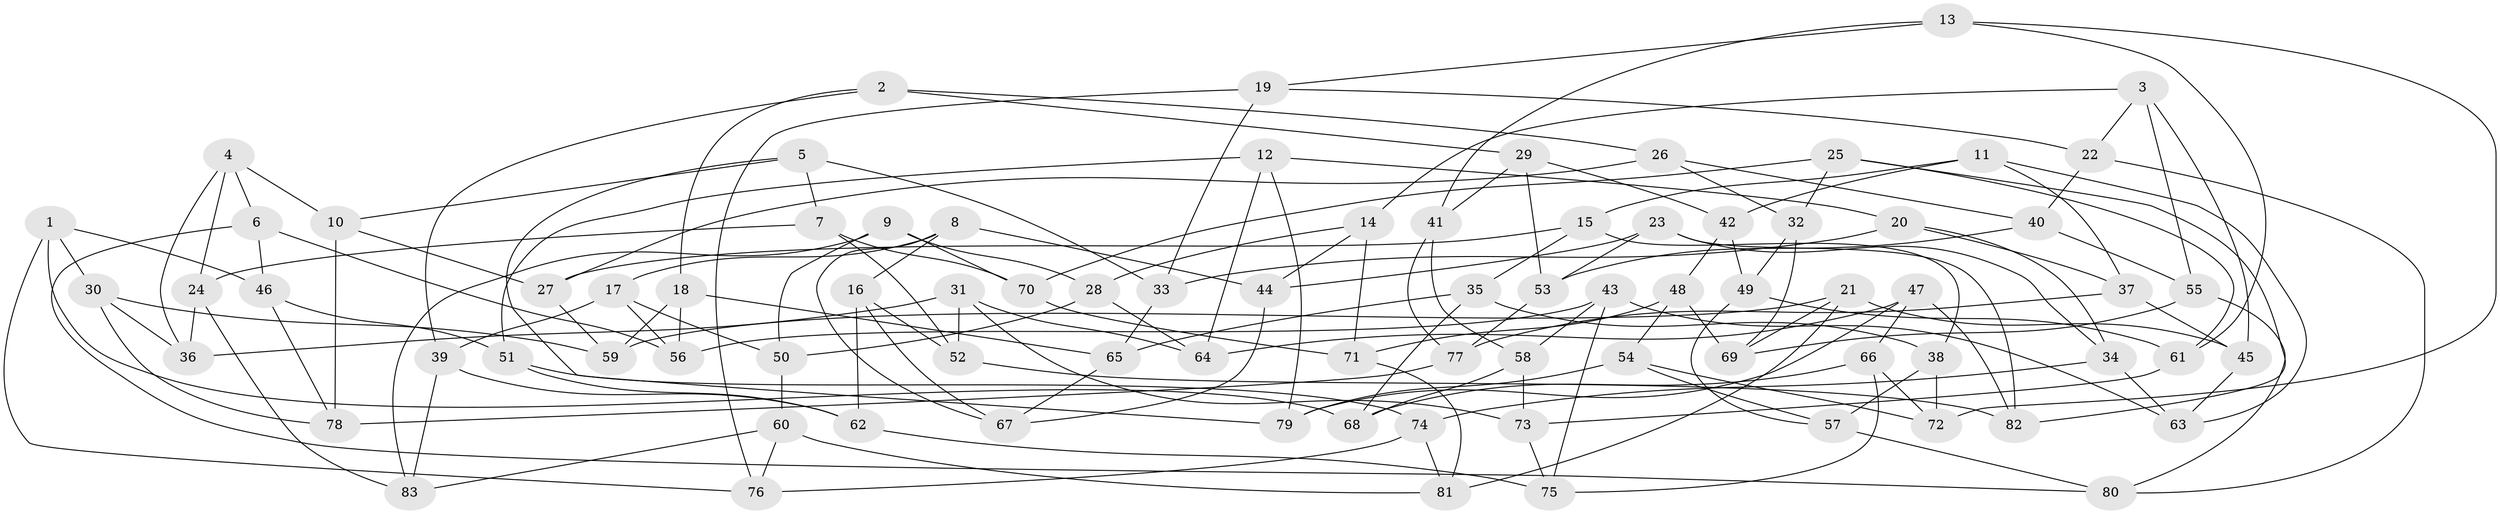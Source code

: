 // Generated by graph-tools (version 1.1) at 2025/50/03/09/25 03:50:45]
// undirected, 83 vertices, 166 edges
graph export_dot {
graph [start="1"]
  node [color=gray90,style=filled];
  1;
  2;
  3;
  4;
  5;
  6;
  7;
  8;
  9;
  10;
  11;
  12;
  13;
  14;
  15;
  16;
  17;
  18;
  19;
  20;
  21;
  22;
  23;
  24;
  25;
  26;
  27;
  28;
  29;
  30;
  31;
  32;
  33;
  34;
  35;
  36;
  37;
  38;
  39;
  40;
  41;
  42;
  43;
  44;
  45;
  46;
  47;
  48;
  49;
  50;
  51;
  52;
  53;
  54;
  55;
  56;
  57;
  58;
  59;
  60;
  61;
  62;
  63;
  64;
  65;
  66;
  67;
  68;
  69;
  70;
  71;
  72;
  73;
  74;
  75;
  76;
  77;
  78;
  79;
  80;
  81;
  82;
  83;
  1 -- 46;
  1 -- 30;
  1 -- 68;
  1 -- 76;
  2 -- 26;
  2 -- 29;
  2 -- 18;
  2 -- 39;
  3 -- 14;
  3 -- 55;
  3 -- 45;
  3 -- 22;
  4 -- 36;
  4 -- 6;
  4 -- 10;
  4 -- 24;
  5 -- 10;
  5 -- 7;
  5 -- 33;
  5 -- 79;
  6 -- 46;
  6 -- 56;
  6 -- 80;
  7 -- 24;
  7 -- 52;
  7 -- 70;
  8 -- 16;
  8 -- 44;
  8 -- 67;
  8 -- 17;
  9 -- 50;
  9 -- 83;
  9 -- 70;
  9 -- 28;
  10 -- 78;
  10 -- 27;
  11 -- 37;
  11 -- 63;
  11 -- 42;
  11 -- 15;
  12 -- 64;
  12 -- 79;
  12 -- 20;
  12 -- 51;
  13 -- 19;
  13 -- 72;
  13 -- 41;
  13 -- 61;
  14 -- 44;
  14 -- 71;
  14 -- 28;
  15 -- 27;
  15 -- 35;
  15 -- 38;
  16 -- 67;
  16 -- 62;
  16 -- 52;
  17 -- 56;
  17 -- 50;
  17 -- 39;
  18 -- 59;
  18 -- 56;
  18 -- 65;
  19 -- 22;
  19 -- 76;
  19 -- 33;
  20 -- 33;
  20 -- 37;
  20 -- 34;
  21 -- 81;
  21 -- 69;
  21 -- 59;
  21 -- 45;
  22 -- 40;
  22 -- 80;
  23 -- 53;
  23 -- 82;
  23 -- 34;
  23 -- 44;
  24 -- 83;
  24 -- 36;
  25 -- 32;
  25 -- 61;
  25 -- 70;
  25 -- 82;
  26 -- 27;
  26 -- 32;
  26 -- 40;
  27 -- 59;
  28 -- 50;
  28 -- 64;
  29 -- 41;
  29 -- 42;
  29 -- 53;
  30 -- 59;
  30 -- 36;
  30 -- 78;
  31 -- 73;
  31 -- 36;
  31 -- 64;
  31 -- 52;
  32 -- 49;
  32 -- 69;
  33 -- 65;
  34 -- 63;
  34 -- 74;
  35 -- 65;
  35 -- 38;
  35 -- 68;
  37 -- 77;
  37 -- 45;
  38 -- 72;
  38 -- 57;
  39 -- 62;
  39 -- 83;
  40 -- 55;
  40 -- 53;
  41 -- 58;
  41 -- 77;
  42 -- 49;
  42 -- 48;
  43 -- 56;
  43 -- 58;
  43 -- 63;
  43 -- 75;
  44 -- 67;
  45 -- 63;
  46 -- 51;
  46 -- 78;
  47 -- 82;
  47 -- 79;
  47 -- 66;
  47 -- 64;
  48 -- 71;
  48 -- 69;
  48 -- 54;
  49 -- 61;
  49 -- 57;
  50 -- 60;
  51 -- 62;
  51 -- 74;
  52 -- 82;
  53 -- 77;
  54 -- 79;
  54 -- 72;
  54 -- 57;
  55 -- 69;
  55 -- 80;
  57 -- 80;
  58 -- 73;
  58 -- 68;
  60 -- 83;
  60 -- 76;
  60 -- 81;
  61 -- 73;
  62 -- 75;
  65 -- 67;
  66 -- 72;
  66 -- 68;
  66 -- 75;
  70 -- 71;
  71 -- 81;
  73 -- 75;
  74 -- 81;
  74 -- 76;
  77 -- 78;
}
